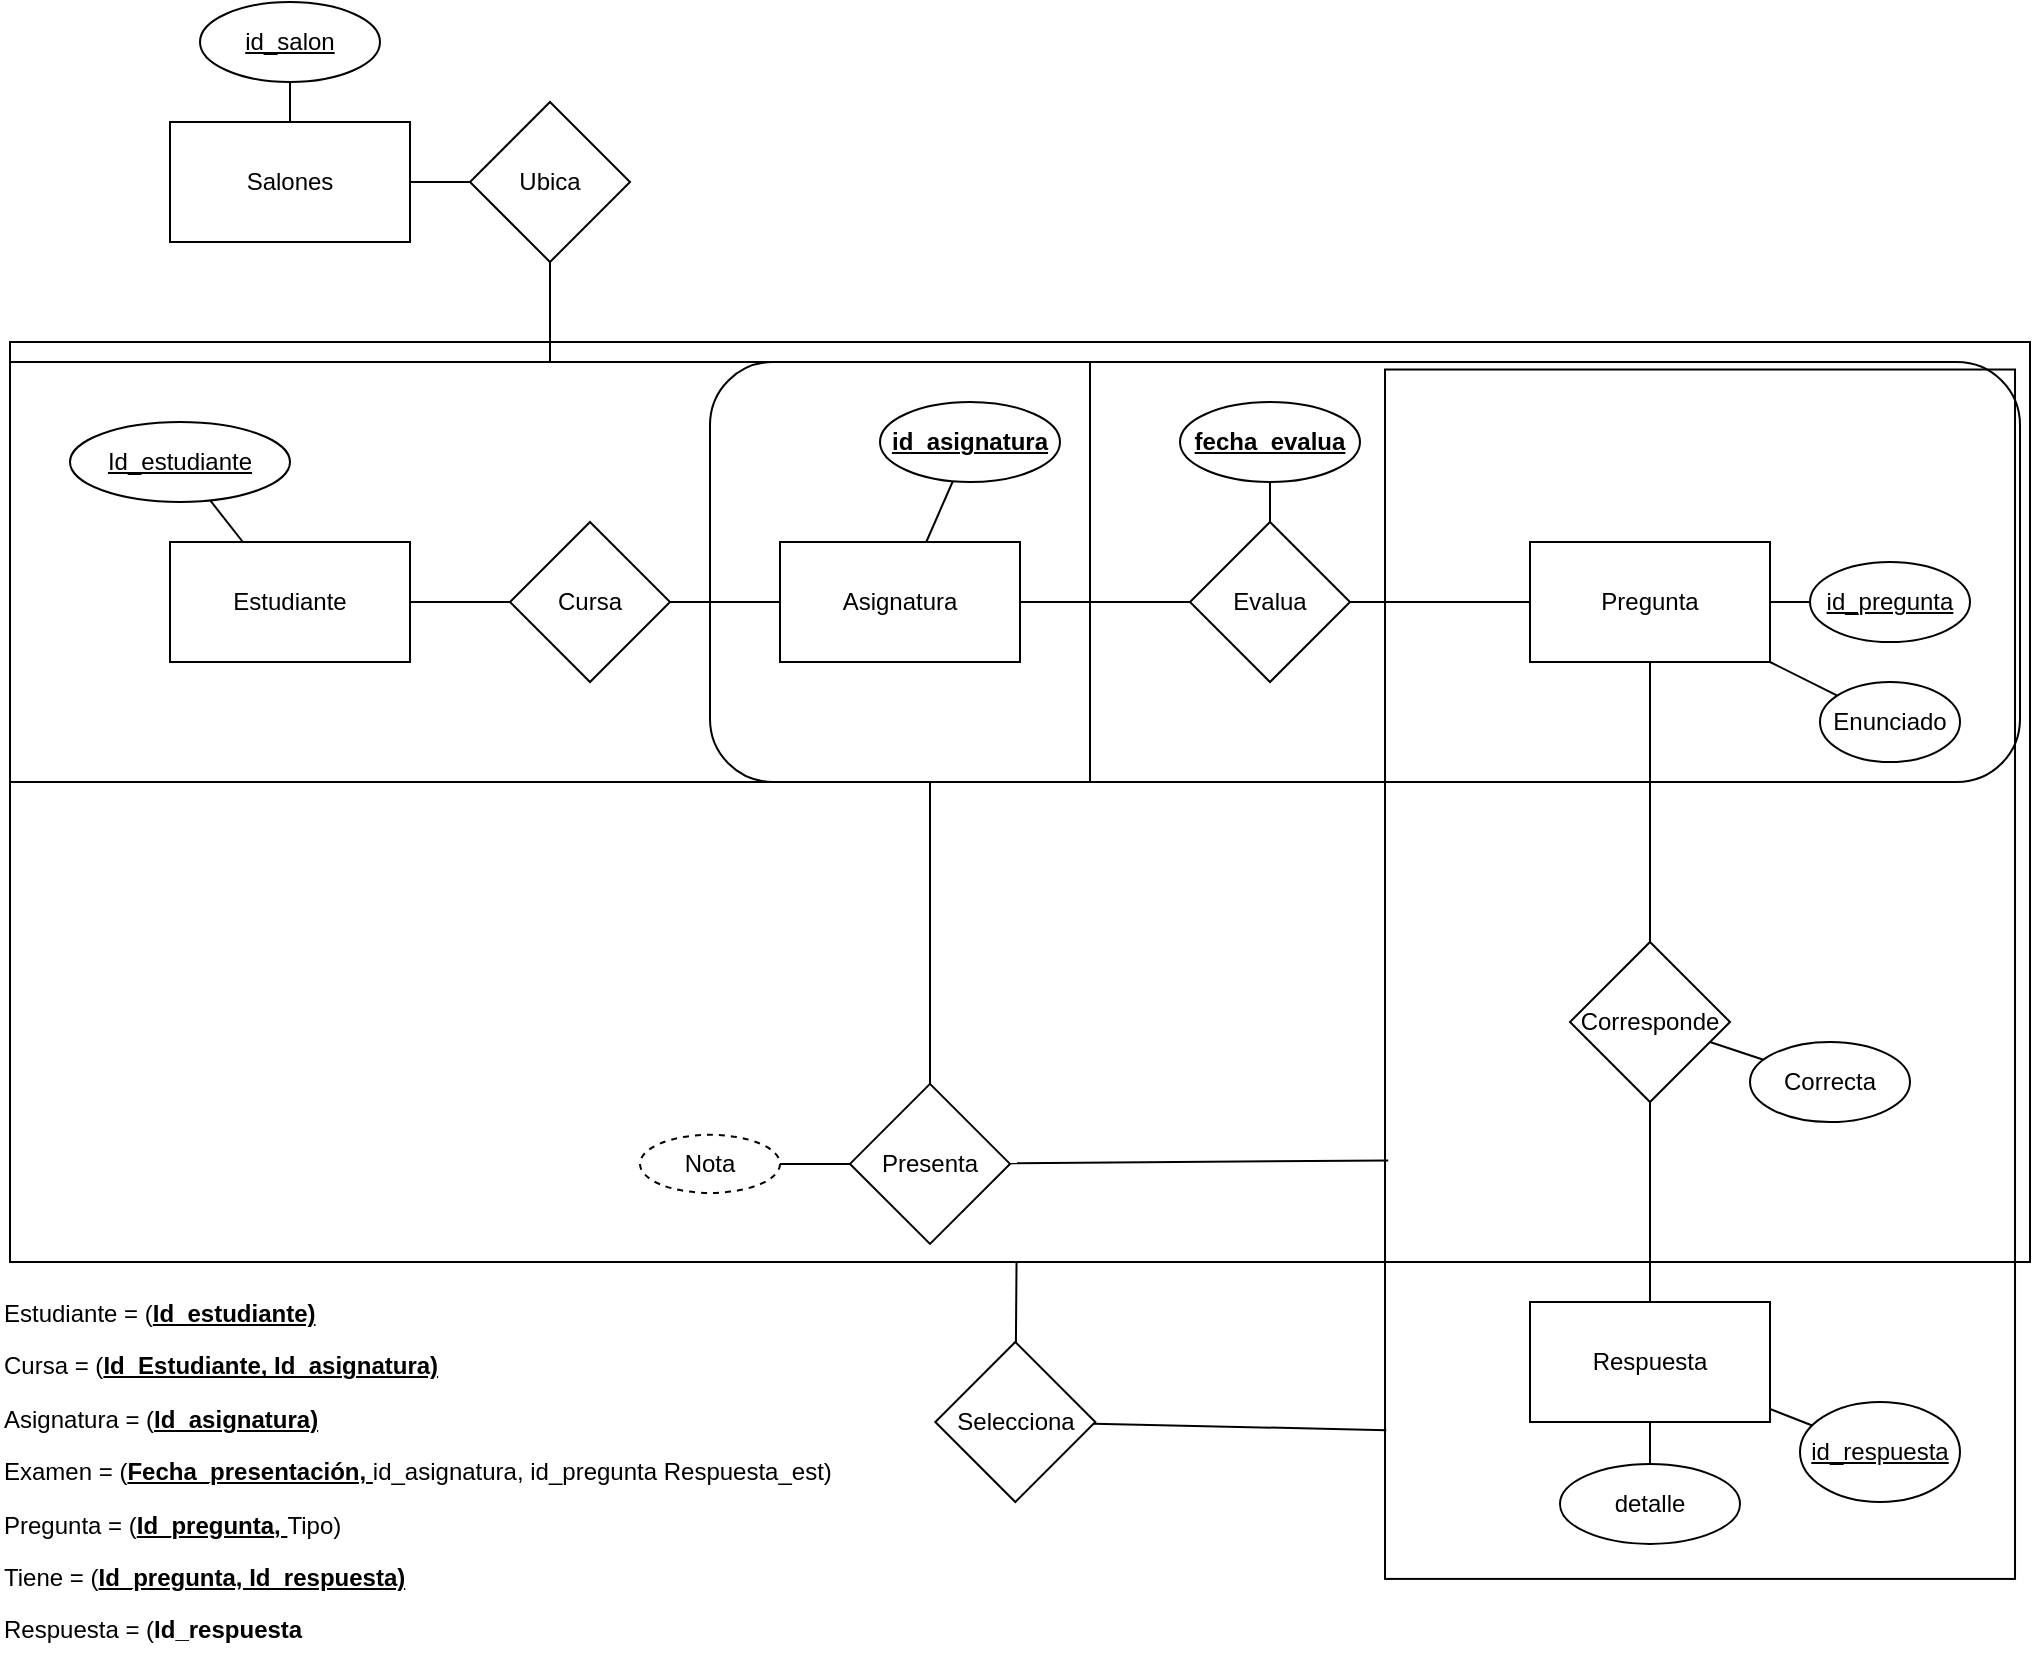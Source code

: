 <mxfile version="17.1.3" type="github">
  <diagram id="Toqo3YY0TOeya2npDGFU" name="Page-1">
    <mxGraphModel dx="2272" dy="1894" grid="1" gridSize="10" guides="1" tooltips="1" connect="1" arrows="1" fold="1" page="1" pageScale="1" pageWidth="850" pageHeight="1100" math="0" shadow="0">
      <root>
        <mxCell id="0" />
        <mxCell id="1" parent="0" />
        <mxCell id="y3OrkEI1wCn-L8iphECJ-34" value="" style="edgeStyle=none;rounded=0;orthogonalLoop=1;jettySize=auto;html=1;startArrow=none;startFill=0;endArrow=none;endFill=0;" edge="1" parent="1" source="y3OrkEI1wCn-L8iphECJ-31" target="y3OrkEI1wCn-L8iphECJ-33">
          <mxGeometry relative="1" as="geometry" />
        </mxCell>
        <mxCell id="y3OrkEI1wCn-L8iphECJ-31" value="" style="rounded=0;whiteSpace=wrap;html=1;shadow=0;glass=0;fillColor=none;" vertex="1" parent="1">
          <mxGeometry x="-10" y="-80" width="1010" height="460" as="geometry" />
        </mxCell>
        <mxCell id="y3OrkEI1wCn-L8iphECJ-25" value="" style="edgeStyle=none;rounded=0;orthogonalLoop=1;jettySize=auto;html=1;startArrow=none;startFill=0;endArrow=none;endFill=0;exitX=0.346;exitY=0.005;exitDx=0;exitDy=0;exitPerimeter=0;" edge="1" parent="1" source="y3OrkEI1wCn-L8iphECJ-19" target="y3OrkEI1wCn-L8iphECJ-24">
          <mxGeometry relative="1" as="geometry" />
        </mxCell>
        <mxCell id="y3OrkEI1wCn-L8iphECJ-19" value="" style="rounded=0;whiteSpace=wrap;html=1;rotation=-90;fillColor=none;" vertex="1" parent="1">
          <mxGeometry x="532.66" y="78.61" width="604.7" height="315" as="geometry" />
        </mxCell>
        <mxCell id="y3OrkEI1wCn-L8iphECJ-17" value="" style="rounded=0;whiteSpace=wrap;html=1;" vertex="1" parent="1">
          <mxGeometry x="-10" y="-70" width="540" height="210" as="geometry" />
        </mxCell>
        <mxCell id="y3OrkEI1wCn-L8iphECJ-20" value="" style="rounded=1;whiteSpace=wrap;html=1;glass=0;shadow=0;fillColor=none;" vertex="1" parent="1">
          <mxGeometry x="340" y="-70" width="655" height="210" as="geometry" />
        </mxCell>
        <mxCell id="mAzP9v9GBO7A0TUDE0WZ-8" value="" style="edgeStyle=none;rounded=0;orthogonalLoop=1;jettySize=auto;html=1;startArrow=none;startFill=0;endArrow=none;endFill=0;" parent="1" source="CcFSkTyzFHJaOgrXIXWp-1" target="mAzP9v9GBO7A0TUDE0WZ-7" edge="1">
          <mxGeometry relative="1" as="geometry" />
        </mxCell>
        <mxCell id="mAzP9v9GBO7A0TUDE0WZ-24" value="" style="edgeStyle=none;rounded=0;orthogonalLoop=1;jettySize=auto;html=1;startArrow=none;startFill=0;endArrow=none;endFill=0;" parent="1" source="CcFSkTyzFHJaOgrXIXWp-1" target="mAzP9v9GBO7A0TUDE0WZ-23" edge="1">
          <mxGeometry relative="1" as="geometry" />
        </mxCell>
        <mxCell id="CcFSkTyzFHJaOgrXIXWp-1" value="Asignatura" style="rounded=0;whiteSpace=wrap;html=1;" parent="1" vertex="1">
          <mxGeometry x="375" y="20" width="120" height="60" as="geometry" />
        </mxCell>
        <mxCell id="AnbpiOG2cn58G0ry-IBL-19" value="" style="edgeStyle=none;rounded=0;orthogonalLoop=1;jettySize=auto;html=1;endArrow=none;endFill=0;" parent="1" source="CcFSkTyzFHJaOgrXIXWp-2" target="AnbpiOG2cn58G0ry-IBL-18" edge="1">
          <mxGeometry relative="1" as="geometry" />
        </mxCell>
        <mxCell id="AnbpiOG2cn58G0ry-IBL-35" value="" style="edgeStyle=none;rounded=0;orthogonalLoop=1;jettySize=auto;html=1;endArrow=none;endFill=0;" parent="1" source="CcFSkTyzFHJaOgrXIXWp-2" target="AnbpiOG2cn58G0ry-IBL-34" edge="1">
          <mxGeometry relative="1" as="geometry" />
        </mxCell>
        <mxCell id="CcFSkTyzFHJaOgrXIXWp-2" value="Estudiante" style="rounded=0;whiteSpace=wrap;html=1;" parent="1" vertex="1">
          <mxGeometry x="70" y="20" width="120" height="60" as="geometry" />
        </mxCell>
        <mxCell id="AnbpiOG2cn58G0ry-IBL-15" value="" style="edgeStyle=none;rounded=0;orthogonalLoop=1;jettySize=auto;html=1;endArrow=none;endFill=0;" parent="1" source="CcFSkTyzFHJaOgrXIXWp-3" target="AnbpiOG2cn58G0ry-IBL-14" edge="1">
          <mxGeometry relative="1" as="geometry" />
        </mxCell>
        <mxCell id="AnbpiOG2cn58G0ry-IBL-17" value="" style="edgeStyle=none;rounded=0;orthogonalLoop=1;jettySize=auto;html=1;endArrow=none;endFill=0;" parent="1" source="CcFSkTyzFHJaOgrXIXWp-3" target="AnbpiOG2cn58G0ry-IBL-16" edge="1">
          <mxGeometry relative="1" as="geometry" />
        </mxCell>
        <mxCell id="AnbpiOG2cn58G0ry-IBL-54" value="" style="edgeStyle=none;rounded=0;orthogonalLoop=1;jettySize=auto;html=1;endArrow=none;endFill=0;" parent="1" source="CcFSkTyzFHJaOgrXIXWp-3" target="AnbpiOG2cn58G0ry-IBL-53" edge="1">
          <mxGeometry relative="1" as="geometry" />
        </mxCell>
        <mxCell id="CcFSkTyzFHJaOgrXIXWp-3" value="&lt;div&gt;Pregunta&lt;/div&gt;" style="rounded=0;whiteSpace=wrap;html=1;" parent="1" vertex="1">
          <mxGeometry x="750" y="20" width="120" height="60" as="geometry" />
        </mxCell>
        <mxCell id="AnbpiOG2cn58G0ry-IBL-26" value="" style="edgeStyle=none;rounded=0;orthogonalLoop=1;jettySize=auto;html=1;endArrow=none;endFill=0;" parent="1" source="CcFSkTyzFHJaOgrXIXWp-8" target="AnbpiOG2cn58G0ry-IBL-25" edge="1">
          <mxGeometry relative="1" as="geometry" />
        </mxCell>
        <mxCell id="AnbpiOG2cn58G0ry-IBL-55" value="" style="edgeStyle=none;rounded=0;orthogonalLoop=1;jettySize=auto;html=1;endArrow=none;endFill=0;" parent="1" source="CcFSkTyzFHJaOgrXIXWp-8" target="AnbpiOG2cn58G0ry-IBL-53" edge="1">
          <mxGeometry relative="1" as="geometry" />
        </mxCell>
        <mxCell id="CcFSkTyzFHJaOgrXIXWp-8" value="Respuesta" style="rounded=0;whiteSpace=wrap;html=1;" parent="1" vertex="1">
          <mxGeometry x="750" y="400" width="120" height="60" as="geometry" />
        </mxCell>
        <mxCell id="AnbpiOG2cn58G0ry-IBL-14" value="Enunciado" style="ellipse;whiteSpace=wrap;html=1;rounded=0;" parent="1" vertex="1">
          <mxGeometry x="895" y="90" width="70" height="40" as="geometry" />
        </mxCell>
        <mxCell id="AnbpiOG2cn58G0ry-IBL-16" value="&lt;u&gt;id_pregunta&lt;/u&gt;" style="ellipse;whiteSpace=wrap;html=1;rounded=0;" parent="1" vertex="1">
          <mxGeometry x="890" y="30" width="80" height="40" as="geometry" />
        </mxCell>
        <mxCell id="AnbpiOG2cn58G0ry-IBL-18" value="&lt;u&gt;Id_estudiante&lt;/u&gt;" style="ellipse;whiteSpace=wrap;html=1;rounded=0;" parent="1" vertex="1">
          <mxGeometry x="20" y="-40" width="110" height="40" as="geometry" />
        </mxCell>
        <mxCell id="AnbpiOG2cn58G0ry-IBL-25" value="&lt;u&gt;id_respuesta&lt;/u&gt;" style="ellipse;whiteSpace=wrap;html=1;rounded=0;" parent="1" vertex="1">
          <mxGeometry x="885" y="450" width="80" height="50" as="geometry" />
        </mxCell>
        <mxCell id="mAzP9v9GBO7A0TUDE0WZ-14" style="edgeStyle=none;rounded=0;orthogonalLoop=1;jettySize=auto;html=1;startArrow=none;startFill=0;endArrow=none;endFill=0;entryX=0;entryY=0.5;entryDx=0;entryDy=0;" parent="1" source="AnbpiOG2cn58G0ry-IBL-34" target="CcFSkTyzFHJaOgrXIXWp-1" edge="1">
          <mxGeometry relative="1" as="geometry">
            <mxPoint x="350" y="48.039" as="targetPoint" />
          </mxGeometry>
        </mxCell>
        <mxCell id="AnbpiOG2cn58G0ry-IBL-34" value="Cursa" style="rhombus;whiteSpace=wrap;html=1;rounded=0;" parent="1" vertex="1">
          <mxGeometry x="240" y="10" width="80" height="80" as="geometry" />
        </mxCell>
        <mxCell id="AnbpiOG2cn58G0ry-IBL-46" value="" style="edgeStyle=none;rounded=0;orthogonalLoop=1;jettySize=auto;html=1;endArrow=none;endFill=0;" parent="1" source="AnbpiOG2cn58G0ry-IBL-41" target="AnbpiOG2cn58G0ry-IBL-45" edge="1">
          <mxGeometry relative="1" as="geometry" />
        </mxCell>
        <mxCell id="y3OrkEI1wCn-L8iphECJ-29" value="" style="edgeStyle=none;rounded=0;orthogonalLoop=1;jettySize=auto;html=1;startArrow=none;startFill=0;endArrow=none;endFill=0;" edge="1" parent="1" source="AnbpiOG2cn58G0ry-IBL-41" target="y3OrkEI1wCn-L8iphECJ-28">
          <mxGeometry relative="1" as="geometry" />
        </mxCell>
        <mxCell id="AnbpiOG2cn58G0ry-IBL-41" value="Salones" style="whiteSpace=wrap;html=1;" parent="1" vertex="1">
          <mxGeometry x="70" y="-190" width="120" height="60" as="geometry" />
        </mxCell>
        <mxCell id="AnbpiOG2cn58G0ry-IBL-45" value="&lt;u&gt;id_salon&lt;/u&gt;" style="ellipse;whiteSpace=wrap;html=1;" parent="1" vertex="1">
          <mxGeometry x="85" y="-250" width="90" height="40" as="geometry" />
        </mxCell>
        <mxCell id="AnbpiOG2cn58G0ry-IBL-53" value="Corresponde" style="rhombus;whiteSpace=wrap;html=1;rounded=0;" parent="1" vertex="1">
          <mxGeometry x="770" y="220" width="80" height="80" as="geometry" />
        </mxCell>
        <mxCell id="y3OrkEI1wCn-L8iphECJ-23" value="" style="edgeStyle=none;rounded=0;orthogonalLoop=1;jettySize=auto;html=1;startArrow=none;startFill=0;endArrow=none;endFill=0;" edge="1" parent="1" source="mAzP9v9GBO7A0TUDE0WZ-7" target="CcFSkTyzFHJaOgrXIXWp-3">
          <mxGeometry relative="1" as="geometry" />
        </mxCell>
        <mxCell id="mAzP9v9GBO7A0TUDE0WZ-7" value="Evalua" style="rhombus;whiteSpace=wrap;html=1;rounded=0;" parent="1" vertex="1">
          <mxGeometry x="580" y="10" width="80" height="80" as="geometry" />
        </mxCell>
        <mxCell id="mAzP9v9GBO7A0TUDE0WZ-22" style="edgeStyle=none;rounded=0;orthogonalLoop=1;jettySize=auto;html=1;exitX=0.75;exitY=1;exitDx=0;exitDy=0;startArrow=none;startFill=0;endArrow=none;endFill=0;" parent="1" edge="1">
          <mxGeometry relative="1" as="geometry">
            <mxPoint x="500" y="230" as="sourcePoint" />
            <mxPoint x="500" y="230" as="targetPoint" />
          </mxGeometry>
        </mxCell>
        <mxCell id="mAzP9v9GBO7A0TUDE0WZ-23" value="&lt;u&gt;&lt;b&gt;id_asignatura&lt;/b&gt;&lt;/u&gt;" style="ellipse;whiteSpace=wrap;html=1;rounded=0;" parent="1" vertex="1">
          <mxGeometry x="425" y="-50" width="90" height="40" as="geometry" />
        </mxCell>
        <mxCell id="mAzP9v9GBO7A0TUDE0WZ-25" value="&lt;p class=&quot;Normal&quot;&gt;&lt;span class=&quot;tm5&quot;&gt;Estudiante = (&lt;/span&gt;&lt;strong&gt;&lt;u&gt;&lt;span class=&quot;tm6&quot;&gt;Id_estudiante)&lt;/span&gt;&lt;/u&gt;&lt;/strong&gt;&lt;/p&gt;&lt;p class=&quot;Normal&quot;&gt;&lt;span class=&quot;tm5&quot;&gt;Cursa = (&lt;/span&gt;&lt;strong&gt;&lt;u&gt;&lt;span class=&quot;tm6&quot;&gt;Id_Estudiante, Id_asignatura)&lt;/span&gt;&lt;/u&gt;&lt;/strong&gt;&lt;/p&gt;&lt;p class=&quot;Normal&quot;&gt;&lt;span class=&quot;tm5&quot;&gt;Asignatura = (&lt;/span&gt;&lt;strong&gt;&lt;u&gt;&lt;span class=&quot;tm6&quot;&gt;Id_asignatura)&lt;/span&gt;&lt;/u&gt;&lt;/strong&gt;&lt;/p&gt;&lt;p class=&quot;Normal&quot;&gt;&lt;span class=&quot;tm5&quot;&gt;Examen = (&lt;/span&gt;&lt;strong&gt;&lt;u&gt;&lt;span class=&quot;tm6&quot;&gt;Fecha_presentación, &lt;/span&gt;&lt;/u&gt;&lt;/strong&gt;&lt;span class=&quot;tm5&quot;&gt;id_asignatura, id_pregunta Respuesta_est)&lt;/span&gt;&lt;/p&gt;&lt;p class=&quot;Normal&quot;&gt;&lt;span class=&quot;tm5&quot;&gt;Pregunta = (&lt;/span&gt;&lt;strong&gt;&lt;u&gt;&lt;span class=&quot;tm6&quot;&gt;Id_pregunta, &lt;/span&gt;&lt;/u&gt;&lt;/strong&gt;&lt;span class=&quot;tm5&quot;&gt;Tipo)&lt;/span&gt;&lt;/p&gt;&lt;span class=&quot;tm5&quot;&gt;Tiene = (&lt;/span&gt;&lt;strong&gt;&lt;u&gt;&lt;span class=&quot;tm6&quot;&gt;Id_pregunta, Id_respuesta)&lt;/span&gt;&lt;/u&gt;&lt;/strong&gt;&lt;br&gt;&lt;p class=&quot;Normal&quot;&gt;&lt;span class=&quot;tm5&quot;&gt;Respuesta = (&lt;/span&gt;&lt;strong&gt;&lt;span class=&quot;tm6&quot;&gt;Id_respuesta&lt;/span&gt;&lt;/strong&gt;&lt;/p&gt;" style="text;whiteSpace=wrap;html=1;" parent="1" vertex="1">
          <mxGeometry x="-15" y="380" width="440" height="200" as="geometry" />
        </mxCell>
        <mxCell id="y3OrkEI1wCn-L8iphECJ-14" value="" style="edgeStyle=none;rounded=0;orthogonalLoop=1;jettySize=auto;html=1;startArrow=none;startFill=0;endArrow=none;endFill=0;" edge="1" parent="1" source="y3OrkEI1wCn-L8iphECJ-4" target="CcFSkTyzFHJaOgrXIXWp-8">
          <mxGeometry relative="1" as="geometry" />
        </mxCell>
        <mxCell id="y3OrkEI1wCn-L8iphECJ-4" value="detalle" style="ellipse;whiteSpace=wrap;html=1;rounded=0;" vertex="1" parent="1">
          <mxGeometry x="765" y="480.95" width="90" height="40" as="geometry" />
        </mxCell>
        <mxCell id="y3OrkEI1wCn-L8iphECJ-13" value="" style="edgeStyle=none;rounded=0;orthogonalLoop=1;jettySize=auto;html=1;endArrow=none;endFill=0;" edge="1" parent="1" source="y3OrkEI1wCn-L8iphECJ-12" target="AnbpiOG2cn58G0ry-IBL-53">
          <mxGeometry relative="1" as="geometry" />
        </mxCell>
        <mxCell id="y3OrkEI1wCn-L8iphECJ-12" value="Correcta" style="ellipse;whiteSpace=wrap;html=1;rounded=0;" vertex="1" parent="1">
          <mxGeometry x="860" y="270" width="80" height="40" as="geometry" />
        </mxCell>
        <mxCell id="y3OrkEI1wCn-L8iphECJ-16" value="" style="edgeStyle=none;rounded=0;orthogonalLoop=1;jettySize=auto;html=1;startArrow=none;startFill=0;endArrow=none;endFill=0;" edge="1" parent="1" source="y3OrkEI1wCn-L8iphECJ-15" target="mAzP9v9GBO7A0TUDE0WZ-7">
          <mxGeometry relative="1" as="geometry" />
        </mxCell>
        <mxCell id="y3OrkEI1wCn-L8iphECJ-15" value="&lt;b&gt;&lt;u&gt;fecha_evalua&lt;/u&gt;&lt;/b&gt;" style="ellipse;whiteSpace=wrap;html=1;rounded=0;" vertex="1" parent="1">
          <mxGeometry x="575" y="-50" width="90" height="40" as="geometry" />
        </mxCell>
        <mxCell id="y3OrkEI1wCn-L8iphECJ-26" value="" style="edgeStyle=none;rounded=0;orthogonalLoop=1;jettySize=auto;html=1;startArrow=none;startFill=0;endArrow=none;endFill=0;" edge="1" parent="1" source="y3OrkEI1wCn-L8iphECJ-24">
          <mxGeometry relative="1" as="geometry">
            <mxPoint x="450" y="140" as="targetPoint" />
          </mxGeometry>
        </mxCell>
        <mxCell id="y3OrkEI1wCn-L8iphECJ-37" value="" style="edgeStyle=none;rounded=0;orthogonalLoop=1;jettySize=auto;html=1;startArrow=none;startFill=0;endArrow=none;endFill=0;" edge="1" parent="1" source="y3OrkEI1wCn-L8iphECJ-24" target="y3OrkEI1wCn-L8iphECJ-36">
          <mxGeometry relative="1" as="geometry" />
        </mxCell>
        <mxCell id="y3OrkEI1wCn-L8iphECJ-24" value="Presenta" style="rhombus;whiteSpace=wrap;html=1;rounded=0;" vertex="1" parent="1">
          <mxGeometry x="410" y="290.95" width="80" height="80" as="geometry" />
        </mxCell>
        <mxCell id="y3OrkEI1wCn-L8iphECJ-30" value="" style="edgeStyle=none;rounded=0;orthogonalLoop=1;jettySize=auto;html=1;startArrow=none;startFill=0;endArrow=none;endFill=0;" edge="1" parent="1" source="y3OrkEI1wCn-L8iphECJ-28" target="y3OrkEI1wCn-L8iphECJ-17">
          <mxGeometry relative="1" as="geometry" />
        </mxCell>
        <mxCell id="y3OrkEI1wCn-L8iphECJ-28" value="Ubica" style="rhombus;whiteSpace=wrap;html=1;" vertex="1" parent="1">
          <mxGeometry x="220" y="-200" width="80" height="80" as="geometry" />
        </mxCell>
        <mxCell id="y3OrkEI1wCn-L8iphECJ-35" style="edgeStyle=none;rounded=0;orthogonalLoop=1;jettySize=auto;html=1;entryX=0.123;entryY=0.002;entryDx=0;entryDy=0;entryPerimeter=0;startArrow=none;startFill=0;endArrow=none;endFill=0;" edge="1" parent="1" source="y3OrkEI1wCn-L8iphECJ-33" target="y3OrkEI1wCn-L8iphECJ-19">
          <mxGeometry relative="1" as="geometry" />
        </mxCell>
        <mxCell id="y3OrkEI1wCn-L8iphECJ-33" value="Selecciona" style="rhombus;whiteSpace=wrap;html=1;fillColor=none;rounded=0;shadow=0;glass=0;" vertex="1" parent="1">
          <mxGeometry x="452.66" y="420" width="80" height="80" as="geometry" />
        </mxCell>
        <mxCell id="y3OrkEI1wCn-L8iphECJ-36" value="Nota" style="ellipse;whiteSpace=wrap;html=1;rounded=0;dashed=1;" vertex="1" parent="1">
          <mxGeometry x="305" y="316.42" width="70" height="29.05" as="geometry" />
        </mxCell>
      </root>
    </mxGraphModel>
  </diagram>
</mxfile>
